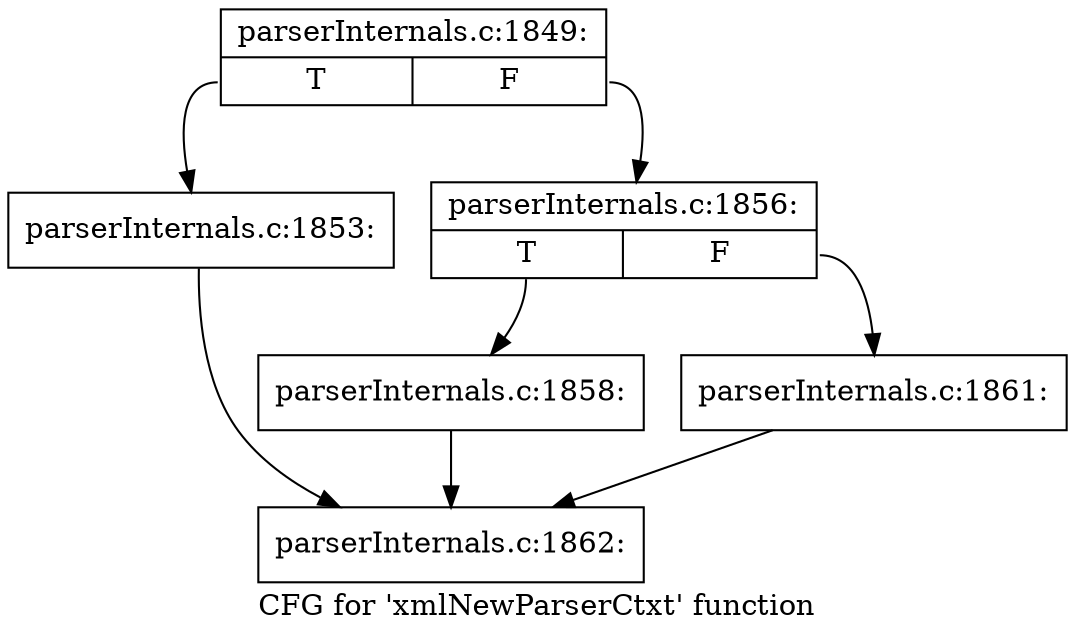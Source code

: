 digraph "CFG for 'xmlNewParserCtxt' function" {
	label="CFG for 'xmlNewParserCtxt' function";

	Node0x4f82b90 [shape=record,label="{parserInternals.c:1849:|{<s0>T|<s1>F}}"];
	Node0x4f82b90:s0 -> Node0x4f95580;
	Node0x4f82b90:s1 -> Node0x4f955d0;
	Node0x4f95580 [shape=record,label="{parserInternals.c:1853:}"];
	Node0x4f95580 -> Node0x4f958b0;
	Node0x4f955d0 [shape=record,label="{parserInternals.c:1856:|{<s0>T|<s1>F}}"];
	Node0x4f955d0:s0 -> Node0x4f98d30;
	Node0x4f955d0:s1 -> Node0x4f98d80;
	Node0x4f98d30 [shape=record,label="{parserInternals.c:1858:}"];
	Node0x4f98d30 -> Node0x4f958b0;
	Node0x4f98d80 [shape=record,label="{parserInternals.c:1861:}"];
	Node0x4f98d80 -> Node0x4f958b0;
	Node0x4f958b0 [shape=record,label="{parserInternals.c:1862:}"];
}
